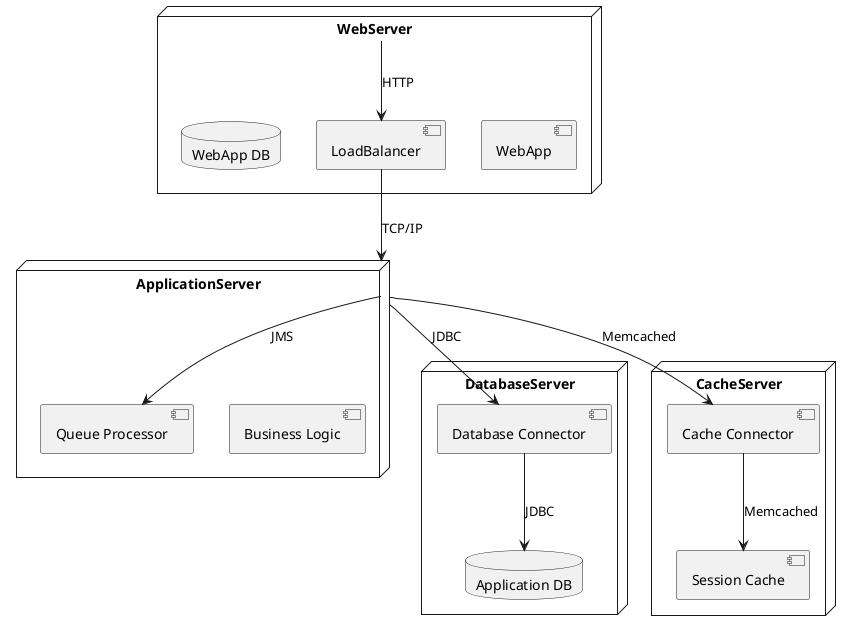 @startuml
node WebServer {
  component WebApp
  component LoadBalancer
  database "WebApp DB" as webdb
}

node ApplicationServer {
  component "Business Logic" as bizlogic
  component "Queue Processor" as queue
}

node DatabaseServer {
  component "Database Connector" as dbconn
  database "Application DB" as appdb
}

node CacheServer {
  component "Cache Connector" as cacheconn
  component "Session Cache" as sessioncache
}

WebServer --> LoadBalancer : HTTP
LoadBalancer --> ApplicationServer : TCP/IP
ApplicationServer --> queue : JMS
ApplicationServer --> dbconn : JDBC
dbconn --> appdb : JDBC
ApplicationServer --> cacheconn : Memcached
cacheconn --> sessioncache : Memcached
@enduml
